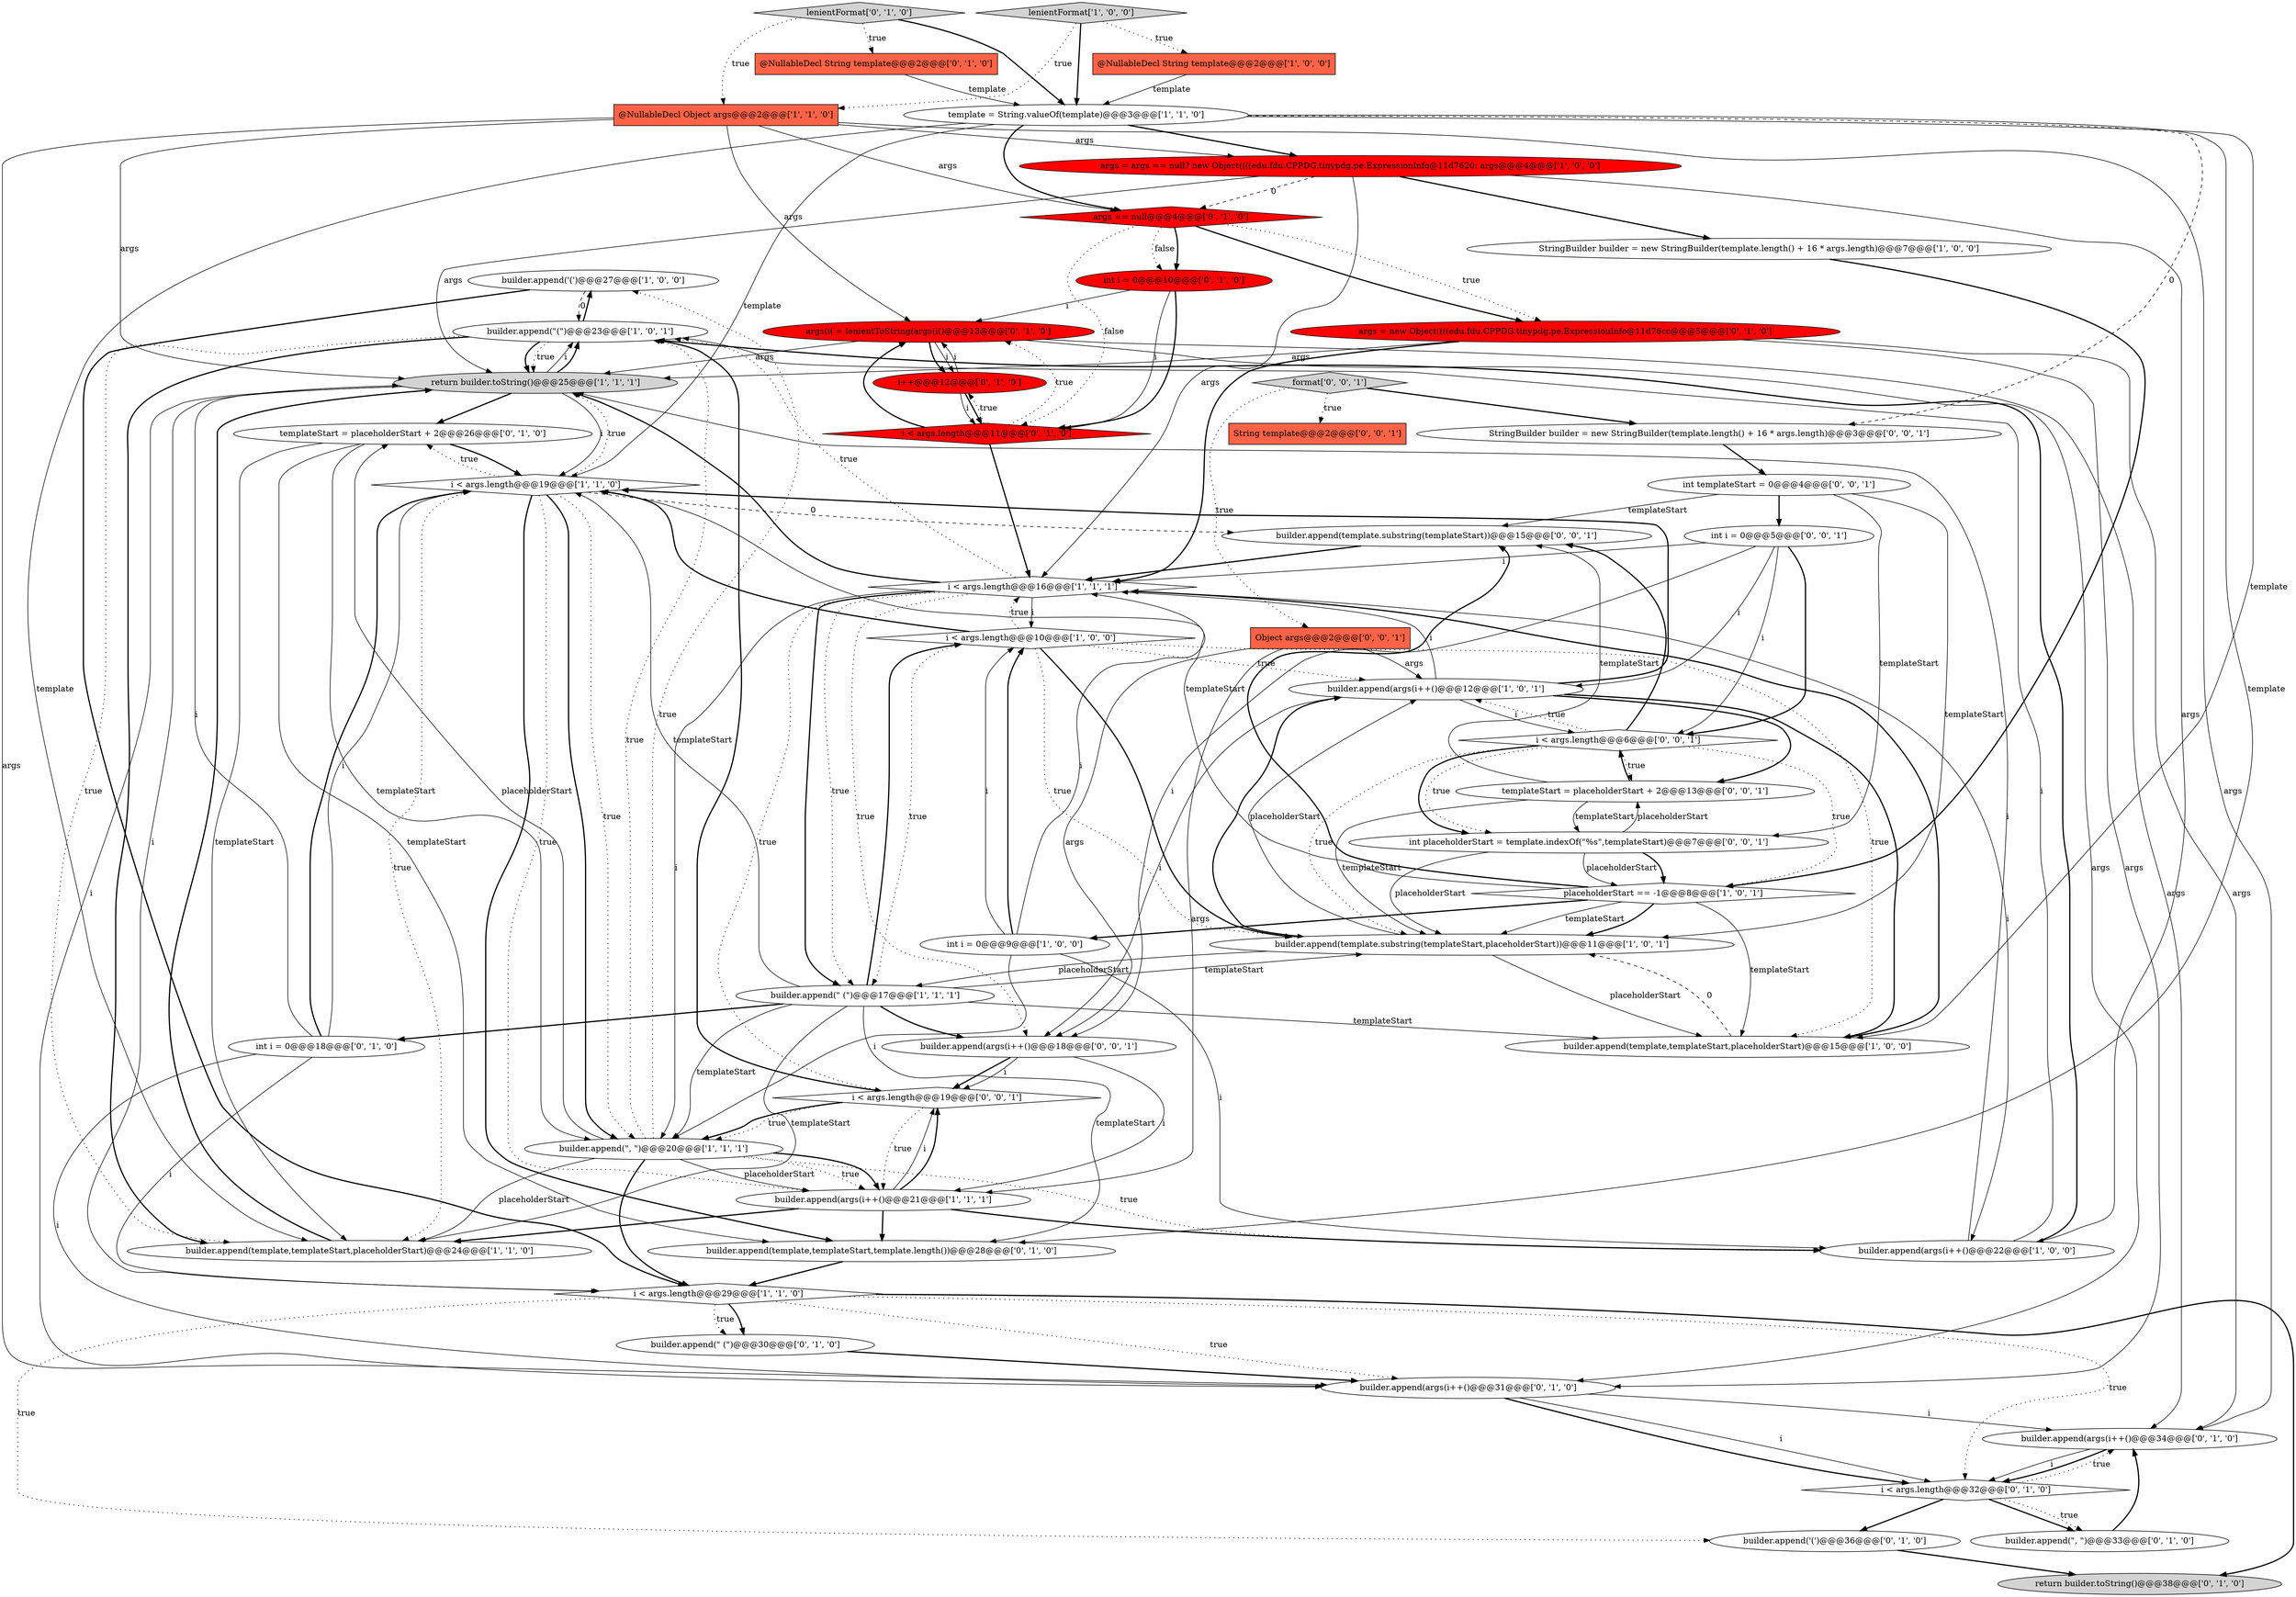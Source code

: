 digraph {
0 [style = filled, label = "builder.append('(')@@@27@@@['1', '0', '0']", fillcolor = white, shape = ellipse image = "AAA0AAABBB1BBB"];
31 [style = filled, label = "templateStart = placeholderStart + 2@@@26@@@['0', '1', '0']", fillcolor = white, shape = ellipse image = "AAA0AAABBB2BBB"];
2 [style = filled, label = "i < args.length@@@19@@@['1', '1', '0']", fillcolor = white, shape = diamond image = "AAA0AAABBB1BBB"];
1 [style = filled, label = "template = String.valueOf(template)@@@3@@@['1', '1', '0']", fillcolor = white, shape = ellipse image = "AAA0AAABBB1BBB"];
13 [style = filled, label = "StringBuilder builder = new StringBuilder(template.length() + 16 * args.length)@@@7@@@['1', '0', '0']", fillcolor = white, shape = ellipse image = "AAA0AAABBB1BBB"];
8 [style = filled, label = "builder.append(template,templateStart,placeholderStart)@@@15@@@['1', '0', '0']", fillcolor = white, shape = ellipse image = "AAA0AAABBB1BBB"];
41 [style = filled, label = "templateStart = placeholderStart + 2@@@13@@@['0', '0', '1']", fillcolor = white, shape = ellipse image = "AAA0AAABBB3BBB"];
4 [style = filled, label = "builder.append(\"(\")@@@23@@@['1', '0', '1']", fillcolor = white, shape = ellipse image = "AAA0AAABBB1BBB"];
50 [style = filled, label = "int placeholderStart = template.indexOf(\"%s\",templateStart)@@@7@@@['0', '0', '1']", fillcolor = white, shape = ellipse image = "AAA0AAABBB3BBB"];
28 [style = filled, label = "args == null@@@4@@@['0', '1', '0']", fillcolor = red, shape = diamond image = "AAA1AAABBB2BBB"];
14 [style = filled, label = "builder.append(args(i++()@@@21@@@['1', '1', '1']", fillcolor = white, shape = ellipse image = "AAA0AAABBB1BBB"];
42 [style = filled, label = "i < args.length@@@19@@@['0', '0', '1']", fillcolor = white, shape = diamond image = "AAA0AAABBB3BBB"];
32 [style = filled, label = "i++@@@12@@@['0', '1', '0']", fillcolor = red, shape = ellipse image = "AAA1AAABBB2BBB"];
43 [style = filled, label = "Object args@@@2@@@['0', '0', '1']", fillcolor = tomato, shape = box image = "AAA0AAABBB3BBB"];
15 [style = filled, label = "builder.append(template,templateStart,placeholderStart)@@@24@@@['1', '1', '0']", fillcolor = white, shape = ellipse image = "AAA0AAABBB1BBB"];
30 [style = filled, label = "builder.append(\" (\")@@@30@@@['0', '1', '0']", fillcolor = white, shape = ellipse image = "AAA0AAABBB2BBB"];
34 [style = filled, label = "args(i( = lenientToString(args(i()@@@13@@@['0', '1', '0']", fillcolor = red, shape = ellipse image = "AAA1AAABBB2BBB"];
36 [style = filled, label = "int i = 0@@@10@@@['0', '1', '0']", fillcolor = red, shape = ellipse image = "AAA1AAABBB2BBB"];
9 [style = filled, label = "args = args == null? new Object((((edu.fdu.CPPDG.tinypdg.pe.ExpressionInfo@11d7620: args@@@4@@@['1', '0', '0']", fillcolor = red, shape = ellipse image = "AAA1AAABBB1BBB"];
3 [style = filled, label = "lenientFormat['1', '0', '0']", fillcolor = lightgray, shape = diamond image = "AAA0AAABBB1BBB"];
39 [style = filled, label = "builder.append(args(i++()@@@31@@@['0', '1', '0']", fillcolor = white, shape = ellipse image = "AAA0AAABBB2BBB"];
18 [style = filled, label = "i < args.length@@@10@@@['1', '0', '0']", fillcolor = white, shape = diamond image = "AAA0AAABBB1BBB"];
47 [style = filled, label = "int i = 0@@@5@@@['0', '0', '1']", fillcolor = white, shape = ellipse image = "AAA0AAABBB3BBB"];
23 [style = filled, label = "args = new Object((((edu.fdu.CPPDG.tinypdg.pe.ExpressionInfo@11d76cc@@@5@@@['0', '1', '0']", fillcolor = red, shape = ellipse image = "AAA1AAABBB2BBB"];
40 [style = filled, label = "builder.append(template,templateStart,template.length())@@@28@@@['0', '1', '0']", fillcolor = white, shape = ellipse image = "AAA0AAABBB2BBB"];
11 [style = filled, label = "placeholderStart == -1@@@8@@@['1', '0', '1']", fillcolor = white, shape = diamond image = "AAA0AAABBB1BBB"];
21 [style = filled, label = "builder.append(template.substring(templateStart,placeholderStart))@@@11@@@['1', '0', '1']", fillcolor = white, shape = ellipse image = "AAA0AAABBB1BBB"];
5 [style = filled, label = "i < args.length@@@29@@@['1', '1', '0']", fillcolor = white, shape = diamond image = "AAA0AAABBB1BBB"];
51 [style = filled, label = "builder.append(args(i++()@@@18@@@['0', '0', '1']", fillcolor = white, shape = ellipse image = "AAA0AAABBB3BBB"];
20 [style = filled, label = "return builder.toString()@@@25@@@['1', '1', '1']", fillcolor = lightgray, shape = ellipse image = "AAA0AAABBB1BBB"];
27 [style = filled, label = "return builder.toString()@@@38@@@['0', '1', '0']", fillcolor = lightgray, shape = ellipse image = "AAA0AAABBB2BBB"];
17 [style = filled, label = "int i = 0@@@9@@@['1', '0', '0']", fillcolor = white, shape = ellipse image = "AAA0AAABBB1BBB"];
29 [style = filled, label = "builder.append(args(i++()@@@34@@@['0', '1', '0']", fillcolor = white, shape = ellipse image = "AAA0AAABBB2BBB"];
16 [style = filled, label = "@NullableDecl String template@@@2@@@['1', '0', '0']", fillcolor = tomato, shape = box image = "AAA0AAABBB1BBB"];
48 [style = filled, label = "format['0', '0', '1']", fillcolor = lightgray, shape = diamond image = "AAA0AAABBB3BBB"];
37 [style = filled, label = "i < args.length@@@11@@@['0', '1', '0']", fillcolor = red, shape = diamond image = "AAA1AAABBB2BBB"];
6 [style = filled, label = "builder.append(\", \")@@@20@@@['1', '1', '1']", fillcolor = white, shape = ellipse image = "AAA0AAABBB1BBB"];
52 [style = filled, label = "builder.append(template.substring(templateStart))@@@15@@@['0', '0', '1']", fillcolor = white, shape = ellipse image = "AAA0AAABBB3BBB"];
12 [style = filled, label = "i < args.length@@@16@@@['1', '1', '1']", fillcolor = white, shape = diamond image = "AAA0AAABBB1BBB"];
45 [style = filled, label = "i < args.length@@@6@@@['0', '0', '1']", fillcolor = white, shape = diamond image = "AAA0AAABBB3BBB"];
44 [style = filled, label = "StringBuilder builder = new StringBuilder(template.length() + 16 * args.length)@@@3@@@['0', '0', '1']", fillcolor = white, shape = ellipse image = "AAA0AAABBB3BBB"];
46 [style = filled, label = "int templateStart = 0@@@4@@@['0', '0', '1']", fillcolor = white, shape = ellipse image = "AAA0AAABBB3BBB"];
49 [style = filled, label = "String template@@@2@@@['0', '0', '1']", fillcolor = tomato, shape = box image = "AAA0AAABBB3BBB"];
26 [style = filled, label = "builder.append('(')@@@36@@@['0', '1', '0']", fillcolor = white, shape = ellipse image = "AAA0AAABBB2BBB"];
35 [style = filled, label = "i < args.length@@@32@@@['0', '1', '0']", fillcolor = white, shape = diamond image = "AAA0AAABBB2BBB"];
22 [style = filled, label = "builder.append(\" (\")@@@17@@@['1', '1', '1']", fillcolor = white, shape = ellipse image = "AAA0AAABBB1BBB"];
19 [style = filled, label = "@NullableDecl Object args@@@2@@@['1', '1', '0']", fillcolor = tomato, shape = box image = "AAA0AAABBB1BBB"];
38 [style = filled, label = "lenientFormat['0', '1', '0']", fillcolor = lightgray, shape = diamond image = "AAA0AAABBB2BBB"];
33 [style = filled, label = "int i = 0@@@18@@@['0', '1', '0']", fillcolor = white, shape = ellipse image = "AAA0AAABBB2BBB"];
25 [style = filled, label = "@NullableDecl String template@@@2@@@['0', '1', '0']", fillcolor = tomato, shape = box image = "AAA0AAABBB2BBB"];
7 [style = filled, label = "builder.append(args(i++()@@@12@@@['1', '0', '1']", fillcolor = white, shape = ellipse image = "AAA0AAABBB1BBB"];
10 [style = filled, label = "builder.append(args(i++()@@@22@@@['1', '0', '0']", fillcolor = white, shape = ellipse image = "AAA0AAABBB1BBB"];
24 [style = filled, label = "builder.append(\", \")@@@33@@@['0', '1', '0']", fillcolor = white, shape = ellipse image = "AAA0AAABBB2BBB"];
1->40 [style = solid, label="template"];
33->39 [style = solid, label="i"];
32->37 [style = bold, label=""];
22->15 [style = solid, label="templateStart"];
2->6 [style = bold, label=""];
4->15 [style = bold, label=""];
38->19 [style = dotted, label="true"];
22->21 [style = solid, label="templateStart"];
2->15 [style = dotted, label="true"];
31->40 [style = solid, label="templateStart"];
47->12 [style = solid, label="i"];
47->51 [style = solid, label="i"];
12->42 [style = dotted, label="true"];
19->34 [style = solid, label="args"];
43->51 [style = solid, label="args"];
45->7 [style = dotted, label="true"];
7->8 [style = bold, label=""];
1->44 [style = dashed, label="0"];
44->46 [style = bold, label=""];
1->28 [style = bold, label=""];
20->2 [style = solid, label="i"];
39->29 [style = solid, label="i"];
23->20 [style = solid, label="args"];
9->12 [style = solid, label="args"];
15->20 [style = bold, label=""];
33->2 [style = solid, label="i"];
19->9 [style = solid, label="args"];
12->51 [style = dotted, label="true"];
34->32 [style = bold, label=""];
23->12 [style = bold, label=""];
41->45 [style = bold, label=""];
48->43 [style = dotted, label="true"];
34->29 [style = solid, label="args"];
5->30 [style = bold, label=""];
6->0 [style = dotted, label="true"];
12->18 [style = solid, label="i"];
51->14 [style = solid, label="i"];
20->39 [style = solid, label="i"];
12->22 [style = bold, label=""];
3->16 [style = dotted, label="true"];
41->50 [style = solid, label="templateStart"];
50->11 [style = solid, label="placeholderStart"];
47->45 [style = solid, label="i"];
34->20 [style = solid, label="args"];
10->20 [style = solid, label="i"];
2->20 [style = dotted, label="true"];
22->33 [style = bold, label=""];
29->35 [style = solid, label="i"];
43->14 [style = solid, label="args"];
28->36 [style = bold, label=""];
9->10 [style = solid, label="args"];
7->45 [style = solid, label="i"];
7->51 [style = solid, label="i"];
14->10 [style = bold, label=""];
31->2 [style = bold, label=""];
14->42 [style = solid, label="i"];
31->6 [style = solid, label="templateStart"];
20->31 [style = bold, label=""];
48->44 [style = bold, label=""];
18->8 [style = dotted, label="true"];
0->4 [style = dashed, label="0"];
6->31 [style = solid, label="placeholderStart"];
36->37 [style = solid, label="i"];
21->8 [style = solid, label="placeholderStart"];
13->11 [style = bold, label=""];
22->8 [style = solid, label="templateStart"];
22->2 [style = solid, label="templateStart"];
4->0 [style = bold, label=""];
28->37 [style = dotted, label="false"];
45->50 [style = dotted, label="true"];
31->15 [style = solid, label="templateStart"];
7->12 [style = solid, label="i"];
26->27 [style = bold, label=""];
6->14 [style = dotted, label="true"];
22->18 [style = bold, label=""];
52->12 [style = bold, label=""];
12->22 [style = dotted, label="true"];
40->5 [style = bold, label=""];
23->29 [style = solid, label="args"];
7->2 [style = bold, label=""];
39->35 [style = bold, label=""];
28->36 [style = dotted, label="false"];
23->39 [style = solid, label="args"];
19->28 [style = solid, label="args"];
21->22 [style = solid, label="placeholderStart"];
11->17 [style = bold, label=""];
21->7 [style = bold, label=""];
14->15 [style = bold, label=""];
28->23 [style = dotted, label="true"];
33->20 [style = solid, label="i"];
36->37 [style = bold, label=""];
29->35 [style = bold, label=""];
51->42 [style = bold, label=""];
5->30 [style = dotted, label="true"];
12->4 [style = dotted, label="true"];
25->1 [style = solid, label="template"];
45->52 [style = bold, label=""];
35->29 [style = dotted, label="true"];
1->8 [style = solid, label="template"];
11->21 [style = solid, label="templateStart"];
16->1 [style = solid, label="template"];
34->39 [style = solid, label="args"];
47->7 [style = solid, label="i"];
3->1 [style = bold, label=""];
18->7 [style = dotted, label="true"];
19->29 [style = solid, label="args"];
11->21 [style = bold, label=""];
46->52 [style = solid, label="templateStart"];
46->21 [style = solid, label="templateStart"];
14->42 [style = bold, label=""];
18->21 [style = dotted, label="true"];
12->20 [style = bold, label=""];
38->25 [style = dotted, label="true"];
11->2 [style = solid, label="templateStart"];
4->15 [style = dotted, label="true"];
45->41 [style = dotted, label="true"];
32->37 [style = solid, label="i"];
1->9 [style = bold, label=""];
37->12 [style = bold, label=""];
35->24 [style = bold, label=""];
38->1 [style = bold, label=""];
17->12 [style = solid, label="i"];
33->5 [style = solid, label="i"];
9->20 [style = solid, label="args"];
42->4 [style = bold, label=""];
12->6 [style = solid, label="i"];
6->10 [style = dotted, label="true"];
6->5 [style = bold, label=""];
22->51 [style = bold, label=""];
5->35 [style = dotted, label="true"];
37->32 [style = dotted, label="true"];
46->50 [style = solid, label="templateStart"];
2->6 [style = dotted, label="true"];
28->23 [style = bold, label=""];
45->11 [style = dotted, label="true"];
4->20 [style = bold, label=""];
5->39 [style = dotted, label="true"];
2->14 [style = dotted, label="true"];
47->45 [style = bold, label=""];
7->41 [style = bold, label=""];
20->4 [style = solid, label="i"];
6->15 [style = solid, label="placeholderStart"];
18->21 [style = bold, label=""];
22->40 [style = solid, label="templateStart"];
37->34 [style = dotted, label="true"];
36->34 [style = solid, label="i"];
32->34 [style = solid, label="i"];
35->26 [style = bold, label=""];
8->12 [style = bold, label=""];
33->2 [style = bold, label=""];
0->5 [style = bold, label=""];
17->10 [style = solid, label="i"];
41->52 [style = solid, label="templateStart"];
18->22 [style = dotted, label="true"];
20->5 [style = solid, label="i"];
35->24 [style = dotted, label="true"];
39->35 [style = solid, label="i"];
5->26 [style = dotted, label="true"];
17->6 [style = solid, label="i"];
9->28 [style = dashed, label="0"];
11->8 [style = solid, label="templateStart"];
42->6 [style = dotted, label="true"];
4->20 [style = dotted, label="true"];
12->10 [style = solid, label="i"];
34->32 [style = solid, label="i"];
24->29 [style = bold, label=""];
10->4 [style = solid, label="i"];
2->40 [style = bold, label=""];
11->52 [style = bold, label=""];
8->21 [style = dashed, label="0"];
18->2 [style = bold, label=""];
2->52 [style = dashed, label="0"];
46->47 [style = bold, label=""];
2->31 [style = dotted, label="true"];
51->42 [style = solid, label="i"];
1->2 [style = solid, label="template"];
48->49 [style = dotted, label="true"];
21->7 [style = solid, label="placeholderStart"];
17->18 [style = solid, label="i"];
43->7 [style = solid, label="args"];
20->4 [style = bold, label=""];
6->14 [style = bold, label=""];
6->14 [style = solid, label="placeholderStart"];
50->41 [style = solid, label="placeholderStart"];
3->19 [style = dotted, label="true"];
18->12 [style = dotted, label="true"];
42->14 [style = dotted, label="true"];
42->6 [style = bold, label=""];
6->4 [style = dotted, label="true"];
50->21 [style = solid, label="placeholderStart"];
50->11 [style = bold, label=""];
45->50 [style = bold, label=""];
37->34 [style = bold, label=""];
19->39 [style = solid, label="args"];
10->4 [style = bold, label=""];
22->6 [style = solid, label="templateStart"];
30->39 [style = bold, label=""];
45->21 [style = dotted, label="true"];
5->27 [style = bold, label=""];
19->20 [style = solid, label="args"];
1->15 [style = solid, label="template"];
14->40 [style = bold, label=""];
17->18 [style = bold, label=""];
9->13 [style = bold, label=""];
41->21 [style = solid, label="templateStart"];
}
